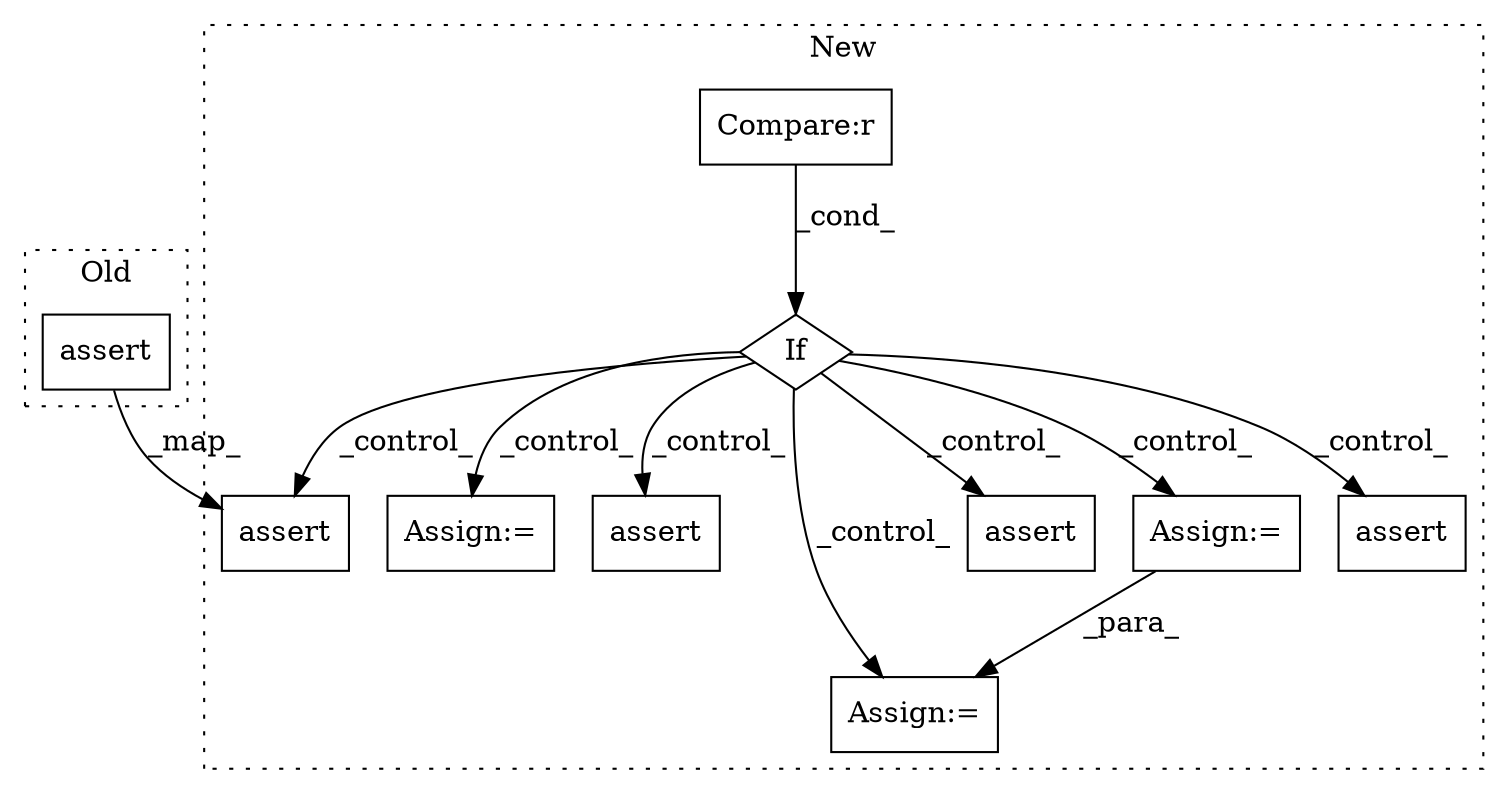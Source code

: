 digraph G {
subgraph cluster0 {
1 [label="assert" a="65" s="4767" l="7" shape="box"];
label = "Old";
style="dotted";
}
subgraph cluster1 {
2 [label="assert" a="65" s="5201" l="7" shape="box"];
3 [label="If" a="96" s="4704" l="3" shape="diamond"];
4 [label="Compare:r" a="40" s="4707" l="21" shape="box"];
5 [label="Assign:=" a="68" s="5423" l="3" shape="box"];
6 [label="assert" a="65" s="5572" l="7" shape="box"];
7 [label="Assign:=" a="68" s="5012" l="3" shape="box"];
8 [label="assert" a="65" s="4942" l="7" shape="box"];
9 [label="Assign:=" a="68" s="4895" l="3" shape="box"];
10 [label="assert" a="65" s="5465" l="7" shape="box"];
label = "New";
style="dotted";
}
1 -> 2 [label="_map_"];
3 -> 7 [label="_control_"];
3 -> 2 [label="_control_"];
3 -> 6 [label="_control_"];
3 -> 8 [label="_control_"];
3 -> 9 [label="_control_"];
3 -> 5 [label="_control_"];
3 -> 10 [label="_control_"];
4 -> 3 [label="_cond_"];
9 -> 7 [label="_para_"];
}